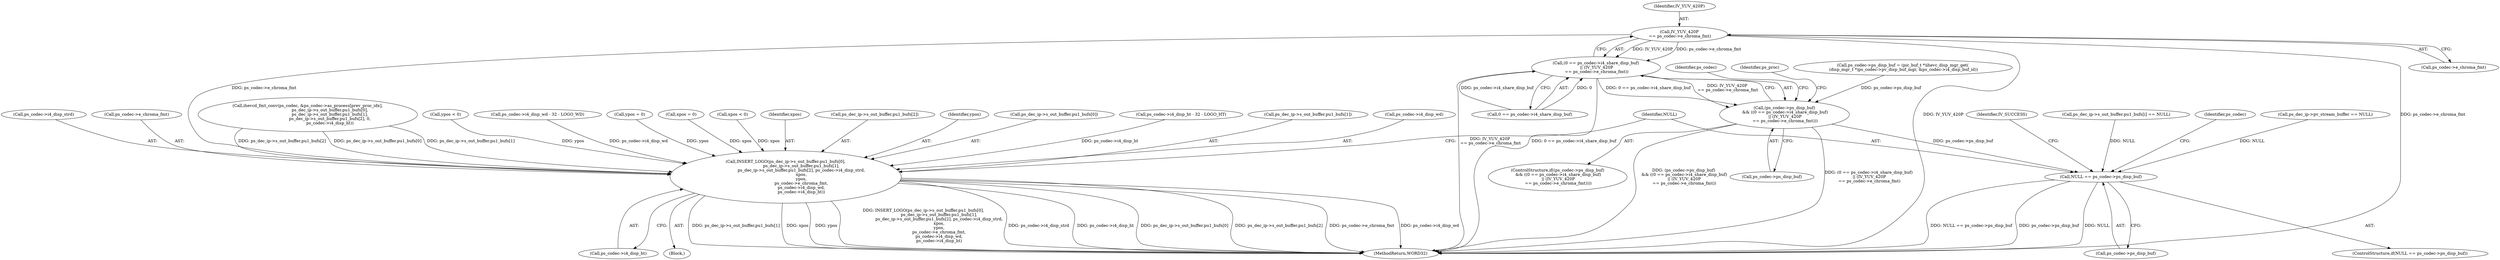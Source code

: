 digraph "0_Android_87fb7909c49e6a4510ba86ace1ffc83459c7e1b9@pointer" {
"1000519" [label="(Call,IV_YUV_420P\n == ps_codec->e_chroma_fmt)"];
"1000513" [label="(Call,(0 == ps_codec->i4_share_disp_buf)\n || (IV_YUV_420P\n == ps_codec->e_chroma_fmt))"];
"1000509" [label="(Call,(ps_codec->ps_disp_buf)\n && ((0 == ps_codec->i4_share_disp_buf)\n || (IV_YUV_420P\n == ps_codec->e_chroma_fmt)))"];
"1000682" [label="(Call,NULL == ps_codec->ps_disp_buf)"];
"1000645" [label="(Call,INSERT_LOGO(ps_dec_ip->s_out_buffer.pu1_bufs[0],\n                        ps_dec_ip->s_out_buffer.pu1_bufs[1],\n                        ps_dec_ip->s_out_buffer.pu1_bufs[2], ps_codec->i4_disp_strd,\n                        xpos,\n                        ypos,\n                        ps_codec->e_chroma_fmt,\n                        ps_codec->i4_disp_wd,\n                        ps_codec->i4_disp_ht))"];
"1000678" [label="(Call,ps_codec->i4_disp_ht)"];
"1000698" [label="(Identifier,IV_SUCCESS)"];
"1000672" [label="(Call,ps_codec->e_chroma_fmt)"];
"1000642" [label="(Call,xpos = 0)"];
"1000639" [label="(Call,xpos < 0)"];
"1000670" [label="(Identifier,xpos)"];
"1000514" [label="(Call,0 == ps_codec->i4_share_disp_buf)"];
"1000660" [label="(Call,ps_dec_ip->s_out_buffer.pu1_bufs[2])"];
"1000509" [label="(Call,(ps_codec->ps_disp_buf)\n && ((0 == ps_codec->i4_share_disp_buf)\n || (IV_YUV_420P\n == ps_codec->e_chroma_fmt)))"];
"1000671" [label="(Identifier,ypos)"];
"1000508" [label="(ControlStructure,if((ps_codec->ps_disp_buf)\n && ((0 == ps_codec->i4_share_disp_buf)\n || (IV_YUV_420P\n == ps_codec->e_chroma_fmt))))"];
"1000646" [label="(Call,ps_dec_ip->s_out_buffer.pu1_bufs[0])"];
"1000624" [label="(Call,ps_codec->i4_disp_ht - 32 - LOGO_HT)"];
"1000653" [label="(Call,ps_dec_ip->s_out_buffer.pu1_bufs[1])"];
"1000684" [label="(Call,ps_codec->ps_disp_buf)"];
"1000519" [label="(Call,IV_YUV_420P\n == ps_codec->e_chroma_fmt)"];
"1000675" [label="(Call,ps_codec->i4_disp_wd)"];
"1000681" [label="(ControlStructure,if(NULL == ps_codec->ps_disp_buf))"];
"1000527" [label="(Identifier,ps_proc)"];
"1000404" [label="(Call,ps_dec_ip->s_out_buffer.pu1_bufs[i] == NULL)"];
"1000667" [label="(Call,ps_codec->i4_disp_strd)"];
"1000492" [label="(Call,ps_codec->ps_disp_buf = (pic_buf_t *)ihevc_disp_mgr_get(\n (disp_mgr_t *)ps_codec->pv_disp_buf_mgr, &ps_codec->i4_disp_buf_id))"];
"1000601" [label="(Identifier,ps_codec)"];
"1000513" [label="(Call,(0 == ps_codec->i4_share_disp_buf)\n || (IV_YUV_420P\n == ps_codec->e_chroma_fmt))"];
"1000683" [label="(Identifier,NULL)"];
"1000557" [label="(Call,ihevcd_fmt_conv(ps_codec, &ps_codec->as_process[prev_proc_idx],\n                                  ps_dec_ip->s_out_buffer.pu1_bufs[0],\n                                  ps_dec_ip->s_out_buffer.pu1_bufs[1],\n                                  ps_dec_ip->s_out_buffer.pu1_bufs[2], 0,\n                                  ps_codec->i4_disp_ht))"];
"1000610" [label="(Block,)"];
"1000682" [label="(Call,NULL == ps_codec->ps_disp_buf)"];
"1000510" [label="(Call,ps_codec->ps_disp_buf)"];
"1001903" [label="(MethodReturn,WORD32)"];
"1000632" [label="(Call,ypos < 0)"];
"1000521" [label="(Call,ps_codec->e_chroma_fmt)"];
"1000520" [label="(Identifier,IV_YUV_420P)"];
"1000690" [label="(Identifier,ps_codec)"];
"1000260" [label="(Call,ps_dec_ip->pv_stream_buffer == NULL)"];
"1000645" [label="(Call,INSERT_LOGO(ps_dec_ip->s_out_buffer.pu1_bufs[0],\n                        ps_dec_ip->s_out_buffer.pu1_bufs[1],\n                        ps_dec_ip->s_out_buffer.pu1_bufs[2], ps_codec->i4_disp_strd,\n                        xpos,\n                        ypos,\n                        ps_codec->e_chroma_fmt,\n                        ps_codec->i4_disp_wd,\n                        ps_codec->i4_disp_ht))"];
"1000614" [label="(Call,ps_codec->i4_disp_wd - 32 - LOGO_WD)"];
"1000635" [label="(Call,ypos = 0)"];
"1000519" -> "1000513"  [label="AST: "];
"1000519" -> "1000521"  [label="CFG: "];
"1000520" -> "1000519"  [label="AST: "];
"1000521" -> "1000519"  [label="AST: "];
"1000513" -> "1000519"  [label="CFG: "];
"1000519" -> "1001903"  [label="DDG: IV_YUV_420P"];
"1000519" -> "1001903"  [label="DDG: ps_codec->e_chroma_fmt"];
"1000519" -> "1000513"  [label="DDG: IV_YUV_420P"];
"1000519" -> "1000513"  [label="DDG: ps_codec->e_chroma_fmt"];
"1000519" -> "1000645"  [label="DDG: ps_codec->e_chroma_fmt"];
"1000513" -> "1000509"  [label="AST: "];
"1000513" -> "1000514"  [label="CFG: "];
"1000514" -> "1000513"  [label="AST: "];
"1000509" -> "1000513"  [label="CFG: "];
"1000513" -> "1001903"  [label="DDG: 0 == ps_codec->i4_share_disp_buf"];
"1000513" -> "1001903"  [label="DDG: IV_YUV_420P\n == ps_codec->e_chroma_fmt"];
"1000513" -> "1000509"  [label="DDG: 0 == ps_codec->i4_share_disp_buf"];
"1000513" -> "1000509"  [label="DDG: IV_YUV_420P\n == ps_codec->e_chroma_fmt"];
"1000514" -> "1000513"  [label="DDG: 0"];
"1000514" -> "1000513"  [label="DDG: ps_codec->i4_share_disp_buf"];
"1000509" -> "1000508"  [label="AST: "];
"1000509" -> "1000510"  [label="CFG: "];
"1000510" -> "1000509"  [label="AST: "];
"1000527" -> "1000509"  [label="CFG: "];
"1000601" -> "1000509"  [label="CFG: "];
"1000509" -> "1001903"  [label="DDG: (ps_codec->ps_disp_buf)\n && ((0 == ps_codec->i4_share_disp_buf)\n || (IV_YUV_420P\n == ps_codec->e_chroma_fmt))"];
"1000509" -> "1001903"  [label="DDG: (0 == ps_codec->i4_share_disp_buf)\n || (IV_YUV_420P\n == ps_codec->e_chroma_fmt)"];
"1000492" -> "1000509"  [label="DDG: ps_codec->ps_disp_buf"];
"1000509" -> "1000682"  [label="DDG: ps_codec->ps_disp_buf"];
"1000682" -> "1000681"  [label="AST: "];
"1000682" -> "1000684"  [label="CFG: "];
"1000683" -> "1000682"  [label="AST: "];
"1000684" -> "1000682"  [label="AST: "];
"1000690" -> "1000682"  [label="CFG: "];
"1000698" -> "1000682"  [label="CFG: "];
"1000682" -> "1001903"  [label="DDG: NULL == ps_codec->ps_disp_buf"];
"1000682" -> "1001903"  [label="DDG: ps_codec->ps_disp_buf"];
"1000682" -> "1001903"  [label="DDG: NULL"];
"1000404" -> "1000682"  [label="DDG: NULL"];
"1000260" -> "1000682"  [label="DDG: NULL"];
"1000645" -> "1000610"  [label="AST: "];
"1000645" -> "1000678"  [label="CFG: "];
"1000646" -> "1000645"  [label="AST: "];
"1000653" -> "1000645"  [label="AST: "];
"1000660" -> "1000645"  [label="AST: "];
"1000667" -> "1000645"  [label="AST: "];
"1000670" -> "1000645"  [label="AST: "];
"1000671" -> "1000645"  [label="AST: "];
"1000672" -> "1000645"  [label="AST: "];
"1000675" -> "1000645"  [label="AST: "];
"1000678" -> "1000645"  [label="AST: "];
"1000683" -> "1000645"  [label="CFG: "];
"1000645" -> "1001903"  [label="DDG: ps_codec->i4_disp_ht"];
"1000645" -> "1001903"  [label="DDG: ps_dec_ip->s_out_buffer.pu1_bufs[0]"];
"1000645" -> "1001903"  [label="DDG: ps_dec_ip->s_out_buffer.pu1_bufs[2]"];
"1000645" -> "1001903"  [label="DDG: ps_codec->e_chroma_fmt"];
"1000645" -> "1001903"  [label="DDG: ps_codec->i4_disp_wd"];
"1000645" -> "1001903"  [label="DDG: ps_dec_ip->s_out_buffer.pu1_bufs[1]"];
"1000645" -> "1001903"  [label="DDG: xpos"];
"1000645" -> "1001903"  [label="DDG: ypos"];
"1000645" -> "1001903"  [label="DDG: INSERT_LOGO(ps_dec_ip->s_out_buffer.pu1_bufs[0],\n                        ps_dec_ip->s_out_buffer.pu1_bufs[1],\n                        ps_dec_ip->s_out_buffer.pu1_bufs[2], ps_codec->i4_disp_strd,\n                        xpos,\n                        ypos,\n                        ps_codec->e_chroma_fmt,\n                        ps_codec->i4_disp_wd,\n                        ps_codec->i4_disp_ht)"];
"1000645" -> "1001903"  [label="DDG: ps_codec->i4_disp_strd"];
"1000557" -> "1000645"  [label="DDG: ps_dec_ip->s_out_buffer.pu1_bufs[0]"];
"1000557" -> "1000645"  [label="DDG: ps_dec_ip->s_out_buffer.pu1_bufs[1]"];
"1000557" -> "1000645"  [label="DDG: ps_dec_ip->s_out_buffer.pu1_bufs[2]"];
"1000642" -> "1000645"  [label="DDG: xpos"];
"1000639" -> "1000645"  [label="DDG: xpos"];
"1000632" -> "1000645"  [label="DDG: ypos"];
"1000635" -> "1000645"  [label="DDG: ypos"];
"1000614" -> "1000645"  [label="DDG: ps_codec->i4_disp_wd"];
"1000624" -> "1000645"  [label="DDG: ps_codec->i4_disp_ht"];
}
